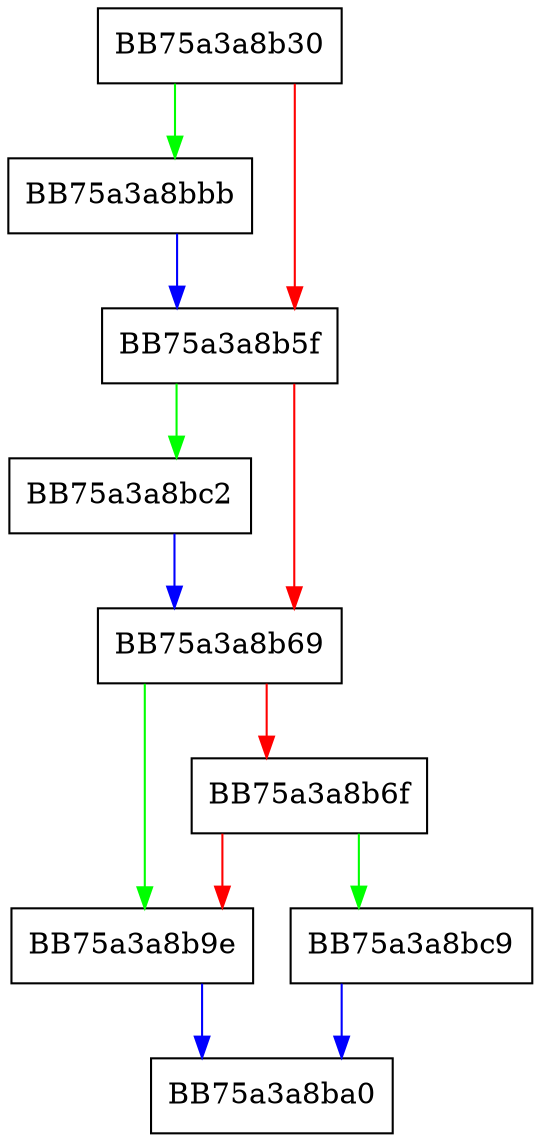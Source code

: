 digraph xray_probe_bmmatch {
  node [shape="box"];
  graph [splines=ortho];
  BB75a3a8b30 -> BB75a3a8bbb [color="green"];
  BB75a3a8b30 -> BB75a3a8b5f [color="red"];
  BB75a3a8b5f -> BB75a3a8bc2 [color="green"];
  BB75a3a8b5f -> BB75a3a8b69 [color="red"];
  BB75a3a8b69 -> BB75a3a8b9e [color="green"];
  BB75a3a8b69 -> BB75a3a8b6f [color="red"];
  BB75a3a8b6f -> BB75a3a8bc9 [color="green"];
  BB75a3a8b6f -> BB75a3a8b9e [color="red"];
  BB75a3a8b9e -> BB75a3a8ba0 [color="blue"];
  BB75a3a8bbb -> BB75a3a8b5f [color="blue"];
  BB75a3a8bc2 -> BB75a3a8b69 [color="blue"];
  BB75a3a8bc9 -> BB75a3a8ba0 [color="blue"];
}